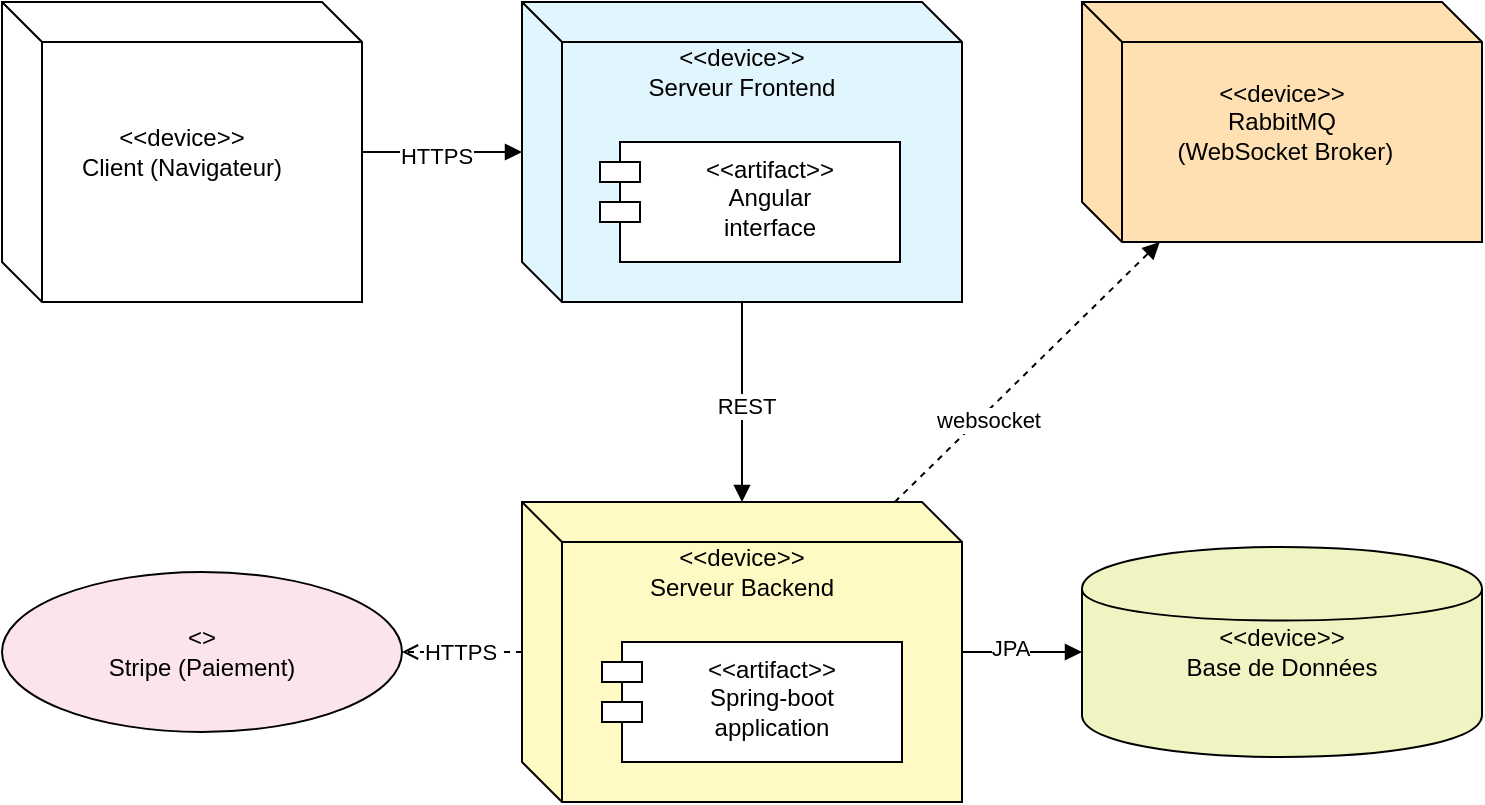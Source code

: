 <mxfile version="26.2.12">
  <diagram name="Page-1" id="N2Rm3CI2Fw_OLikdMe9v">
    <mxGraphModel dx="1428" dy="751" grid="1" gridSize="10" guides="1" tooltips="1" connect="1" arrows="1" fold="1" page="1" pageScale="1" pageWidth="827" pageHeight="1169" math="0" shadow="0">
      <root>
        <mxCell id="0" />
        <mxCell id="1" parent="0" />
        <mxCell id="m8dlrcQLnKcXfo8TvbvZ-22" value="" style="curved=1;startArrow=none;endArrow=block;exitX=0.7;exitY=1;entryX=0.71;entryY=0;rounded=0;" edge="1" parent="1" source="m8dlrcQLnKcXfo8TvbvZ-12">
          <mxGeometry relative="1" as="geometry">
            <Array as="points">
              <mxPoint x="980" y="400" />
            </Array>
            <mxPoint x="808.57" y="487" as="targetPoint" />
          </mxGeometry>
        </mxCell>
        <mxCell id="m8dlrcQLnKcXfo8TvbvZ-36" value="&amp;lt;&amp;lt;device&amp;gt;&amp;gt;&lt;br&gt;Client (Navigateur)" style="shape=cube;whiteSpace=wrap;html=1;" vertex="1" parent="1">
          <mxGeometry x="40" y="40" width="180" height="150" as="geometry" />
        </mxCell>
        <mxCell id="m8dlrcQLnKcXfo8TvbvZ-37" value="&lt;br&gt;&lt;div&gt;&amp;lt;&amp;lt;device&amp;gt;&amp;gt;&lt;/div&gt;Serveur Frontend" style="shape=cube;whiteSpace=wrap;html=1;fillColor=#e1f5fe;verticalAlign=top;" vertex="1" parent="1">
          <mxGeometry x="300" y="40" width="220" height="150" as="geometry" />
        </mxCell>
        <mxCell id="m8dlrcQLnKcXfo8TvbvZ-38" value="&lt;br&gt;&lt;div&gt;&amp;lt;&amp;lt;device&amp;gt;&amp;gt;&lt;/div&gt;Serveur Backend" style="shape=cube;whiteSpace=wrap;html=1;fillColor=#fff9c4;verticalAlign=top;" vertex="1" parent="1">
          <mxGeometry x="300" y="290" width="220" height="150" as="geometry" />
        </mxCell>
        <mxCell id="m8dlrcQLnKcXfo8TvbvZ-39" value="&amp;lt;&amp;lt;device&amp;gt;&amp;gt;&lt;br&gt;&lt;div&gt;Base de Données &lt;br&gt;&lt;/div&gt;" style="shape=cylinder;whiteSpace=wrap;html=1;fillColor=#f0f4c3" vertex="1" parent="1">
          <mxGeometry x="580" y="312.5" width="200" height="105" as="geometry" />
        </mxCell>
        <mxCell id="m8dlrcQLnKcXfo8TvbvZ-40" value="&amp;lt;&amp;lt;device&amp;gt;&amp;gt;&lt;br&gt;&lt;div&gt;RabbitMQ&lt;/div&gt;&lt;div&gt;&amp;nbsp;(WebSocket Broker)&lt;/div&gt;" style="shape=cube;whiteSpace=wrap;html=1;fillColor=#ffe0b2" vertex="1" parent="1">
          <mxGeometry x="580" y="40" width="200" height="120" as="geometry" />
        </mxCell>
        <mxCell id="m8dlrcQLnKcXfo8TvbvZ-41" value="&lt;&lt;external&gt;&gt;&#xa;Stripe (Paiement)" style="shape=ellipse;whiteSpace=wrap;html=1;fillColor=#fce4ec" vertex="1" parent="1">
          <mxGeometry x="40" y="325" width="200" height="80" as="geometry" />
        </mxCell>
        <mxCell id="m8dlrcQLnKcXfo8TvbvZ-42" style="endArrow=block;html=1;" edge="1" parent="1" source="m8dlrcQLnKcXfo8TvbvZ-36" target="m8dlrcQLnKcXfo8TvbvZ-37">
          <mxGeometry relative="1" as="geometry" />
        </mxCell>
        <mxCell id="m8dlrcQLnKcXfo8TvbvZ-53" value="HTTPS" style="edgeLabel;html=1;align=center;verticalAlign=middle;resizable=0;points=[];" vertex="1" connectable="0" parent="m8dlrcQLnKcXfo8TvbvZ-42">
          <mxGeometry x="-0.075" y="-2" relative="1" as="geometry">
            <mxPoint as="offset" />
          </mxGeometry>
        </mxCell>
        <mxCell id="m8dlrcQLnKcXfo8TvbvZ-43" style="endArrow=block;html=1;" edge="1" parent="1" source="m8dlrcQLnKcXfo8TvbvZ-37" target="m8dlrcQLnKcXfo8TvbvZ-38">
          <mxGeometry relative="1" as="geometry" />
        </mxCell>
        <mxCell id="m8dlrcQLnKcXfo8TvbvZ-50" value="REST" style="edgeLabel;html=1;align=center;verticalAlign=middle;resizable=0;points=[];" vertex="1" connectable="0" parent="m8dlrcQLnKcXfo8TvbvZ-43">
          <mxGeometry x="0.04" y="2" relative="1" as="geometry">
            <mxPoint as="offset" />
          </mxGeometry>
        </mxCell>
        <mxCell id="m8dlrcQLnKcXfo8TvbvZ-44" style="endArrow=block;html=1;" edge="1" parent="1" source="m8dlrcQLnKcXfo8TvbvZ-38" target="m8dlrcQLnKcXfo8TvbvZ-39">
          <mxGeometry relative="1" as="geometry" />
        </mxCell>
        <mxCell id="m8dlrcQLnKcXfo8TvbvZ-51" value="JPA" style="edgeLabel;html=1;align=center;verticalAlign=middle;resizable=0;points=[];" vertex="1" connectable="0" parent="m8dlrcQLnKcXfo8TvbvZ-44">
          <mxGeometry x="-0.2" y="2" relative="1" as="geometry">
            <mxPoint as="offset" />
          </mxGeometry>
        </mxCell>
        <mxCell id="m8dlrcQLnKcXfo8TvbvZ-45" style="endArrow=block;html=1;dashed=1;" edge="1" parent="1" source="m8dlrcQLnKcXfo8TvbvZ-38" target="m8dlrcQLnKcXfo8TvbvZ-40">
          <mxGeometry relative="1" as="geometry" />
        </mxCell>
        <mxCell id="m8dlrcQLnKcXfo8TvbvZ-49" value="websocket" style="edgeLabel;html=1;align=center;verticalAlign=middle;resizable=0;points=[];" vertex="1" connectable="0" parent="m8dlrcQLnKcXfo8TvbvZ-45">
          <mxGeometry x="-0.325" y="-3" relative="1" as="geometry">
            <mxPoint as="offset" />
          </mxGeometry>
        </mxCell>
        <mxCell id="m8dlrcQLnKcXfo8TvbvZ-46" style="endArrow=open;html=1;dashed=1;" edge="1" parent="1" source="m8dlrcQLnKcXfo8TvbvZ-38" target="m8dlrcQLnKcXfo8TvbvZ-41">
          <mxGeometry relative="1" as="geometry" />
        </mxCell>
        <mxCell id="m8dlrcQLnKcXfo8TvbvZ-52" value="HTTPS" style="edgeLabel;html=1;align=center;verticalAlign=middle;resizable=0;points=[];" vertex="1" connectable="0" parent="m8dlrcQLnKcXfo8TvbvZ-46">
          <mxGeometry x="0.033" relative="1" as="geometry">
            <mxPoint as="offset" />
          </mxGeometry>
        </mxCell>
        <mxCell id="m8dlrcQLnKcXfo8TvbvZ-47" value="&lt;div&gt;&amp;lt;&amp;lt;artifact&amp;gt;&amp;gt;&lt;/div&gt;&lt;div&gt;Angular&lt;/div&gt;&lt;div&gt;interface&lt;/div&gt;" style="shape=module;align=left;spacingLeft=20;align=center;verticalAlign=top;whiteSpace=wrap;html=1;" vertex="1" parent="1">
          <mxGeometry x="339" y="110" width="150" height="60" as="geometry" />
        </mxCell>
        <mxCell id="m8dlrcQLnKcXfo8TvbvZ-48" value="&lt;div&gt;&amp;lt;&amp;lt;artifact&amp;gt;&amp;gt;&lt;/div&gt;&lt;div&gt;Spring-boot&lt;/div&gt;&lt;div&gt;application&lt;/div&gt;" style="shape=module;align=left;spacingLeft=20;align=center;verticalAlign=top;whiteSpace=wrap;html=1;" vertex="1" parent="1">
          <mxGeometry x="340" y="360" width="150" height="60" as="geometry" />
        </mxCell>
      </root>
    </mxGraphModel>
  </diagram>
</mxfile>
